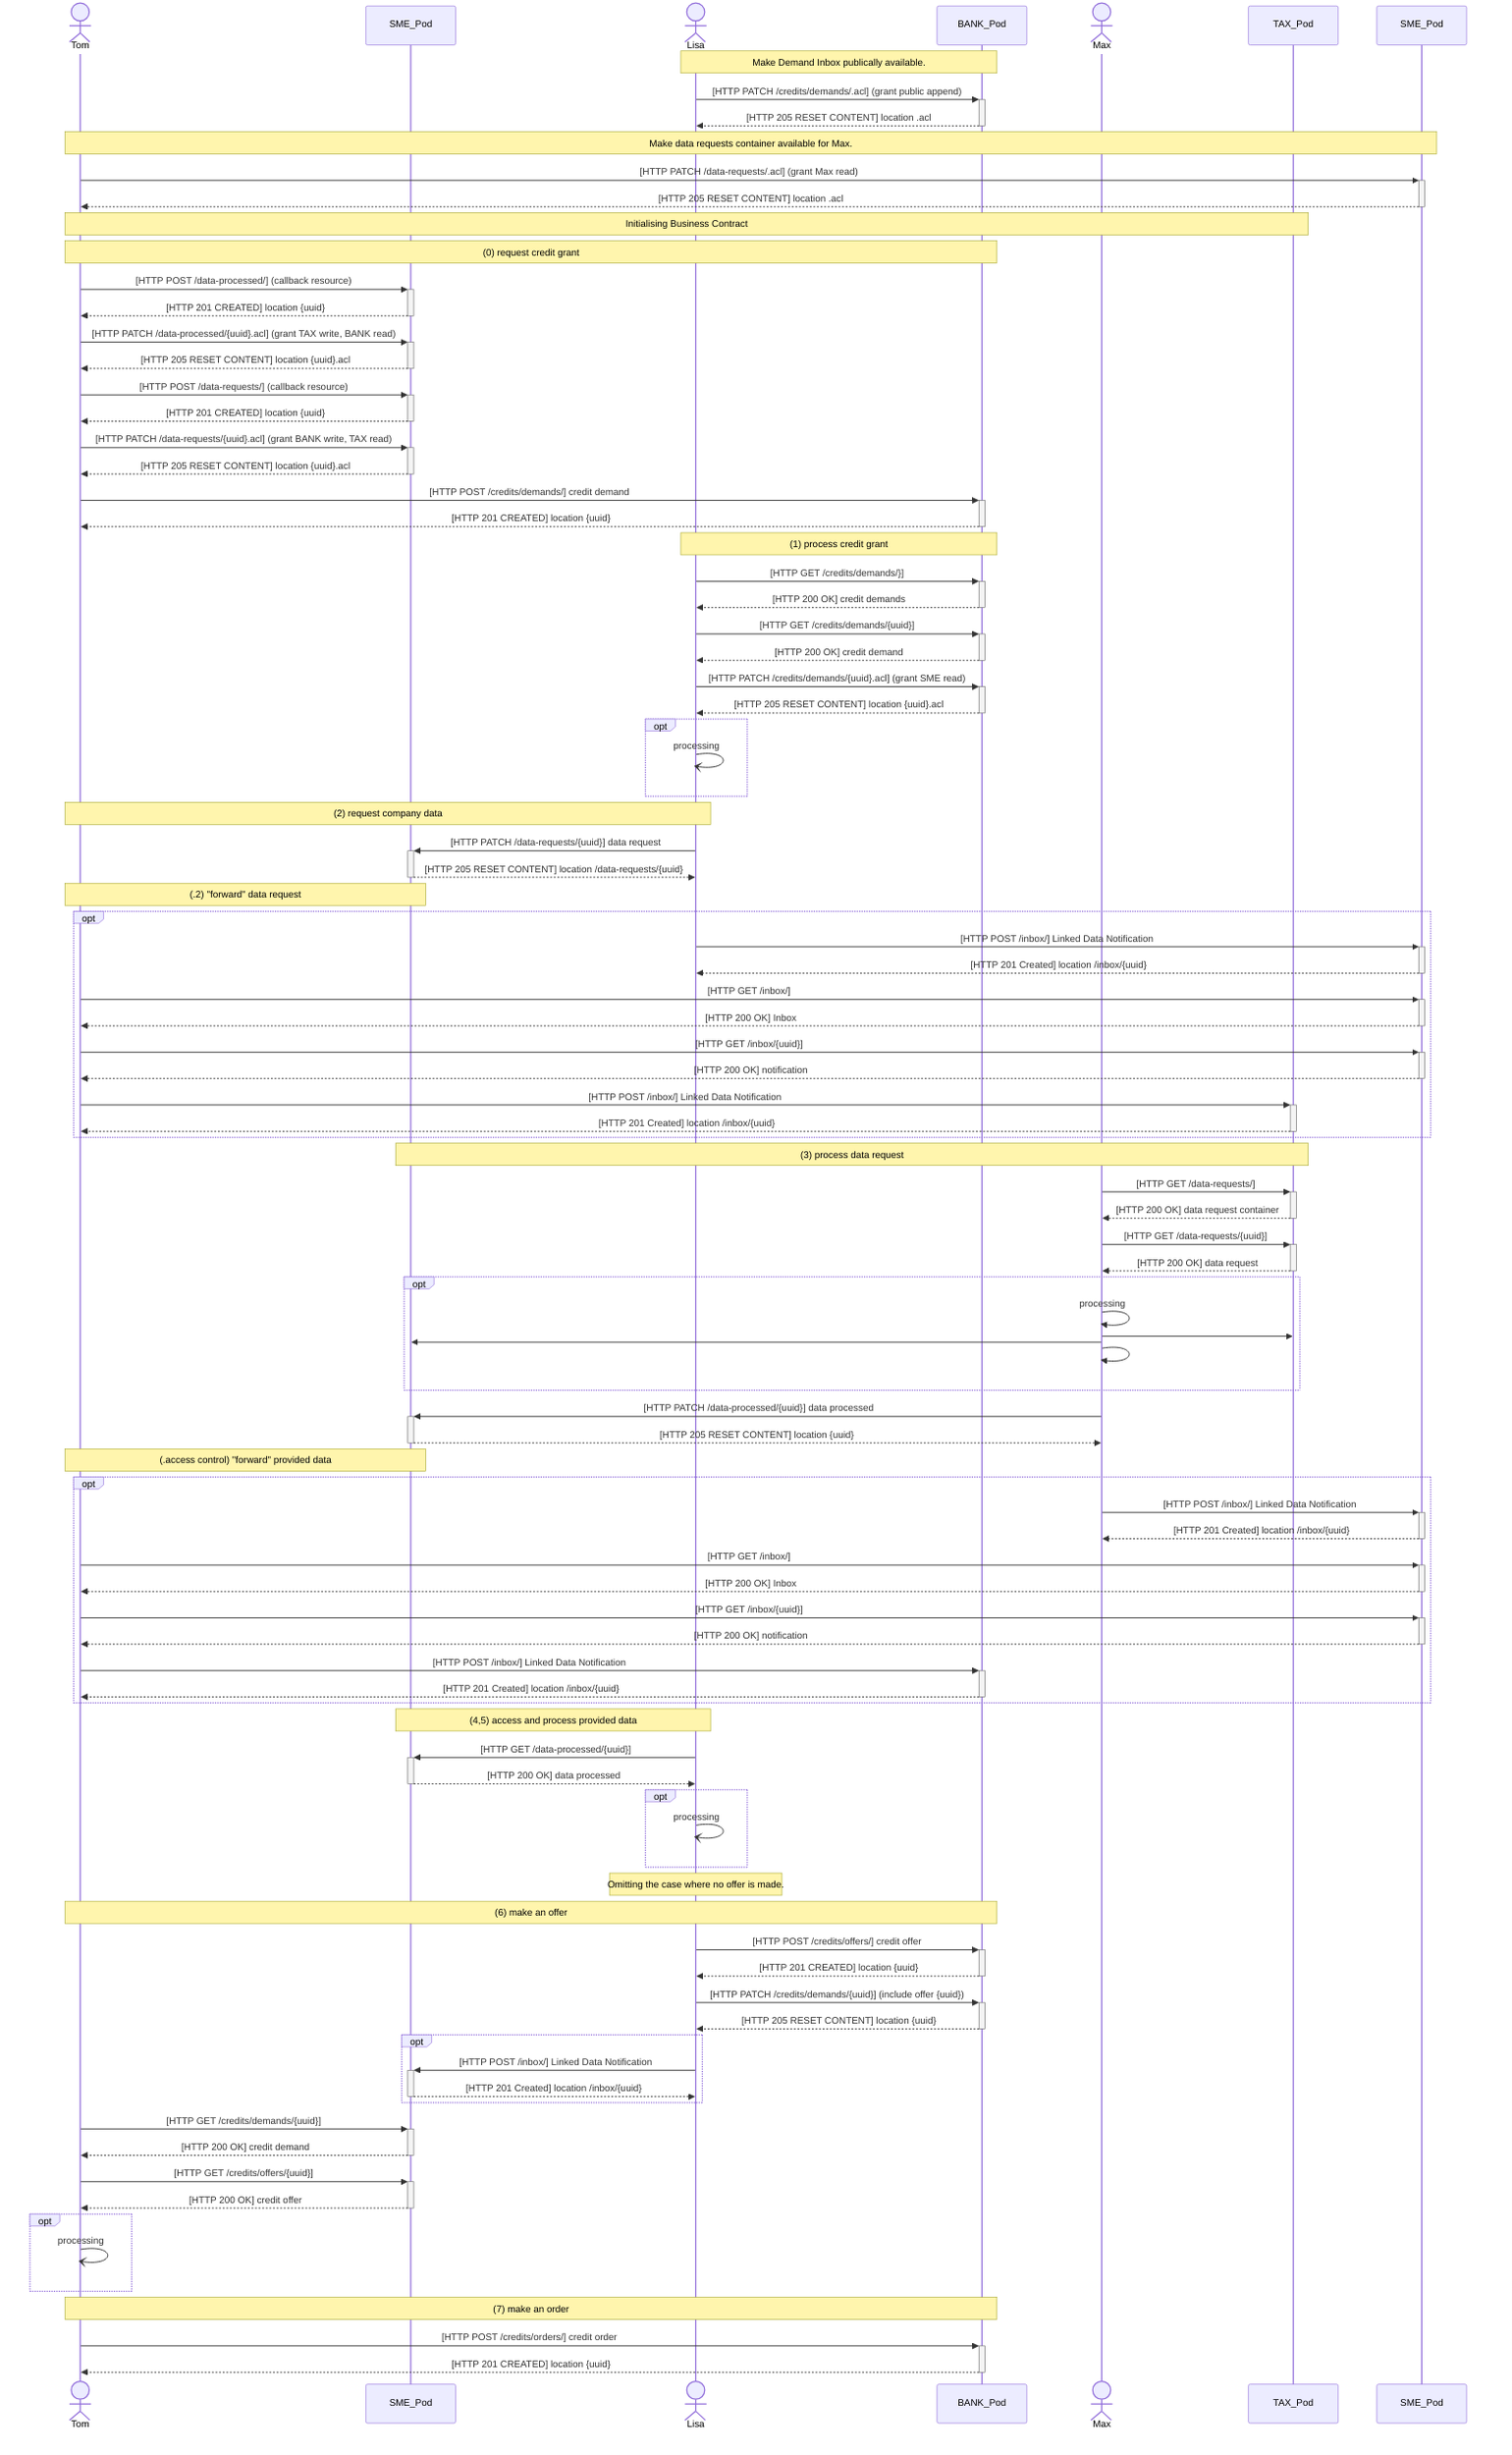 sequenceDiagram
actor Tom
participant KMU_Pod as SME_Pod
actor Lisa
participant Bank_Pod as BANK_Pod
actor Max 
participant StB_Pod as TAX_Pod



%% Anbahnung Partnerschaft

%% grant access to that resource to bank
note over Lisa,Bank_Pod: Make Demand Inbox publically available.
    Lisa->>+Bank_Pod: [HTTP PATCH /credits/demands/.acl] (grant public append)
    Bank_Pod-->>-Lisa: [HTTP 205 RESET CONTENT] location .acl

note over Tom,SME_Pod: Make data requests container available for Max.
    Tom->>+SME_Pod: [HTTP PATCH /data-requests/.acl] (grant Max read)
    SME_Pod-->>-Tom: [HTTP 205 RESET CONTENT] location .acl

note over Tom,StB_Pod: Initialising Business Contract

    %% (1) Anfrage Kreditvertrag
    note over Tom,Bank_Pod: (0) request credit grant

    %% create potential callback resource for TAX to patch data processed in
    Tom->>+KMU_Pod: [HTTP POST /data-processed/] (callback resource)
    KMU_Pod-->>-Tom: [HTTP 201 CREATED] location {uuid}

    %% grant write access to TAX and read access to bank
    Tom->>+KMU_Pod: [HTTP PATCH /data-processed/{uuid}.acl] (grant TAX write, BANK read)
    KMU_Pod-->>-Tom: [HTTP 205 RESET CONTENT] location {uuid}.acl

    %% create callback resource for bank to patch data request in
    Tom->>+KMU_Pod: [HTTP POST /data-requests/] (callback resource)
    KMU_Pod-->>-Tom: [HTTP 201 CREATED] location {uuid}

    %% grant write access to bank and read access to tax
    Tom->>+KMU_Pod: [HTTP PATCH /data-requests/{uuid}.acl] (grant BANK write, TAX read)
    KMU_Pod-->>-Tom: [HTTP 205 RESET CONTENT] location {uuid}.acl

    %% create credit demand in bank pod
    Tom->>+Bank_Pod: [HTTP POST /credits/demands/] credit demand
    Bank_Pod-->>-Tom: [HTTP 201 CREATED] location {uuid}


    note over Lisa,Bank_Pod: (1) process credit grant

    %% fetch credit demand
    Lisa->>+Bank_Pod: [HTTP GET /credits/demands/}]
    Bank_Pod-->>-Lisa: [HTTP 200 OK] credit demands
    Lisa->>+Bank_Pod: [HTTP GET /credits/demands/{uuid}]
    Bank_Pod-->>-Lisa: [HTTP 200 OK] credit demand

    %% grant access to that resource to KMU as they do not have access by default
    %% The following .acl patch is equivalent to acknowledging the demand. 
    %% Otherwise the demand may not exist at all.
    Lisa->>+Bank_Pod: [HTTP PATCH /credits/demands/{uuid}.acl] (grant SME read)
    Bank_Pod-->>-Lisa: [HTTP 205 RESET CONTENT] location {uuid}.acl

    %% process credit demand to decide what to do next
    opt 
        Lisa-)Lisa: processing
    end

    %% (2) Nachfrage aktuelle Unternehmenssituation
    note over Tom,Lisa: (2) request company data

    %% create data request, i.e., update the callback resource
    Lisa->>+KMU_Pod: [HTTP PATCH /data-requests/{uuid}] data request
    KMU_Pod-->>-Lisa: [HTTP 205 RESET CONTENT] location /data-requests/{uuid}

    %% (3) Anfrage Nachweis über Unternehmenssituation
    note over Tom,KMU_Pod: (.2) "forward" data request

    %% Notify TAX
    opt
        %% note over Lisa: This Notification does not contain the request, only a link to the request.
        Lisa->>+SME_Pod: [HTTP POST /inbox/] Linked Data Notification
        SME_Pod-->>-Lisa: [HTTP 201 Created] location /inbox/{uuid}
        Tom->>+SME_Pod: [HTTP GET /inbox/]
        SME_Pod-->>-Tom: [HTTP 200 OK] Inbox
        Tom->>+SME_Pod: [HTTP GET /inbox/{uuid}]
        SME_Pod-->>-Tom: [HTTP 200 OK] notification
        Tom->>+StB_Pod: [HTTP POST /inbox/] Linked Data Notification
        StB_Pod-->>-Tom: [HTTP 201 Created] location /inbox/{uuid}
    end

    note over KMU_Pod,StB_Pod: (3) process data request
    %% Notice the data request
    Max->>+StB_Pod: [HTTP GET /data-requests/]
    StB_Pod-->>-Max: [HTTP 200 OK] data request container
    Max->>+StB_Pod: [HTTP GET /data-requests/{uuid}]
    StB_Pod-->>-Max: [HTTP 200 OK] data request
    opt
        Max->>Max: processing
        Max->>StB_Pod: 
        Max->>KMU_Pod: 
        Max->>Max: 
    end
    %% provide data as reponse to data request, patching into the callback resource
    Max->>+KMU_Pod: [HTTP PATCH /data-processed/{uuid}] data processed
    KMU_Pod-->>-Max: [HTTP 205 RESET CONTENT] location {uuid}

    %% (4) Lieferung Nachweis
    note over Tom,KMU_Pod: (.access control) "forward" provided data
    %% Notify TAX
    opt
        %% note over Lisa: This Notification does not contain the data, only a link to the data.
        Max->>+SME_Pod: [HTTP POST /inbox/] Linked Data Notification
        SME_Pod-->>-Max: [HTTP 201 Created] location /inbox/{uuid}
        Tom->>+SME_Pod: [HTTP GET /inbox/]
        SME_Pod-->>-Tom: [HTTP 200 OK] Inbox
        Tom->>+SME_Pod: [HTTP GET /inbox/{uuid}]
        SME_Pod-->>-Tom: [HTTP 200 OK] notification
        Tom->>+Bank_Pod: [HTTP POST /inbox/] Linked Data Notification
        Bank_Pod-->>-Tom: [HTTP 201 Created] location /inbox/{uuid}
    end
    note over KMU_Pod,Lisa: (4,5) access and process provided data
    %% Notice the data provided
    Lisa->>+KMU_Pod: [HTTP GET /data-processed/{uuid}]
    KMU_Pod-->>-Lisa: [HTTP 200 OK] data processed
    opt 
        Lisa-)Lisa: processing
    end
    note over Lisa: Omitting the case where no offer is made.

    %% (5) Lieferung Kreditangebot
    note over Tom,Bank_Pod: (6) make an offer
    %% create credit offer in bank pod
    Lisa->>+Bank_Pod: [HTTP POST /credits/offers/] credit offer
    Bank_Pod-->>-Lisa: [HTTP 201 CREATED] location {uuid}
    %%opt
    %% patch DEMAND to point to Offer
    %% may be semantically be iffy, but technically it works :)
    Lisa->>+Bank_Pod: [HTTP PATCH /credits/demands/{uuid}] (include offer {uuid})
    Bank_Pod-->>-Lisa: [HTTP 205 RESET CONTENT] location {uuid}
    %% end
    %% somehow word of the offer needs to reach the KMU either by patching the demand or notification
    opt
        %% Notify KMU
        %% note over KMU_Pod,Lisa: This Notification does not contain the request, only a link to the request.
        Lisa->>+KMU_Pod: [HTTP POST /inbox/] Linked Data Notification
        KMU_Pod-->>-Lisa: [HTTP 201 Created] location /inbox/{uuid}
    end
    %% Lookup demand update 
    Tom->>+KMU_Pod: [HTTP GET /credits/demands/{uuid}]
    KMU_Pod-->>-Tom: [HTTP 200 OK] credit demand
    %% Lookkup offer
    Tom->>+KMU_Pod: [HTTP GET /credits/offers/{uuid}]
    KMU_Pod-->>-Tom: [HTTP 200 OK] credit offer
    %% process offer
    opt
        Tom-)Tom: processing
    end
        %% ((6)) Akzeptiert Kreditangebot
    note over Tom,Bank_Pod: (7) make an order
    %% create credit order in bank pod
    Tom->>+Bank_Pod: [HTTP POST /credits/orders/] credit order
    Bank_Pod-->>-Tom: [HTTP 201 CREATED] location {uuid}